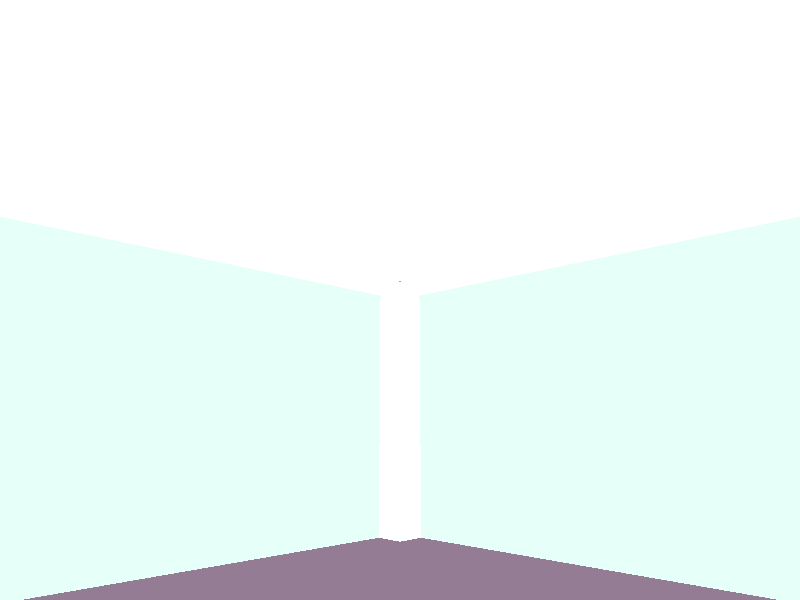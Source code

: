 //  PALACE //

//  VERSION :

    #version 3.7;

//  INCLUDES :

    #include "colors.inc"
    #include "textures.inc"

//  PARAMETRAGE GLOBAL

    global_settings { 

        assumed_gamma 1.0 

    }

//  CAMERA :

    //  POINT DE VUE 1 :
        //
        //      camera {
        // 
        //          //  Position :
        // 
        //              location <5, 1.75, -15>
        //     
        //          //  Direction :
        // 
        //              look_at <10, 2.5, 10>
        // 
        //          //  Ouverture :
        // 
        //              aperture 1.0
        // 
        //          //  Floue :
        // 
        //              blur_samples 100
        // 
        //          //  Focale :
        // 
        //              focal_point <10, 5, 0>
        // 
        //     }

    //  POINT DE VUE PIECE 1 :

        //  Centre vers pilier :

            camera {

                //  Position :

                    location <7.5, 1.75, 7.5>

                //  Direction :

                    look_at <0, 4, 0>
                    
            }

//  SOURCES DE LUMIERES :

    //  Source 1 :

        light_source {

            //  Position :

                <15, 10, -5>

            //  Couleur :

                rgb <1, 1, 1>
        }

    //  Source lumières bâtiment 1

        //  Pièce 1 :

            //  Plafonniers :

                //  Planfonnier 1 :

                    light_source {

                        //  Position :

                            <1, 3.85, 1>

                        //  Couleur :

                            rgb <1, 1, 1>
                    }

//  PAYSAGES :

    //  Ciel :

        sky_sphere {
	
	    //  Couleur :
    	
    	    pigment {

    	        // color LightBlue
    	    
    	        gradient y
    	        color_map {

    	            [0.00 color rgb <0.47, 0.86, 1> ]
    	            [0.20 color rgb <0.20, 0.59, 1> ]

    	        }
    	    }

    	//  Texture :


        }

    //  Sol :

        plane {

            //  Référence :

                y

            //  Epaisseur :

                0

            //  Couleur :

                pigment {

                    rgb <0, 1, 0> // Vert

                }
        }

//  BATIMENTS :

    //  Batiment 1 :

        // Pièce 1:

            //  Plancher :
    
                box {
    
                    //  Position coin 1 :
    
                        <0, 0, 0>,
    
                    //  Position coin 2 :
    
                        <15, 0.010, 15>
    
                    //  Couleur :

                        pigment {
    
                            rgb <.3, .2, .3>
    
                        }
                }

            //  Pilier :

                box {

                    //  Position coin 1 :
                
                        <0, 0, 0>,

                    //  Position coin 2 :

                        <0.5, 4, 0.5>

                    //  Couleur :

                        pigment {

                            rgb <1, 1, 1>

                        }
                }

            //  Mur 1 :

                difference {

                    box {
    
                        //  Position coin 1 :
    
                            <0, 0, 14.75>,
    
                        //  Position coin 2 :
    
                            <15.25, 4, 15.25>
    
                        //  Couleur :
    
                            pigment {
    
                                rgb <1, 1, 1>

                            }
                    }

                    box {

                        //  Corner 1 :

                            <4, 0, 14.75>,

                        //  Corner 2 :

                            <6, 2, 15.25>

                    }
                }

            //  Mur 2 :

                box {

                    //  Position coin 1 :

                        <14.75, 0, 0>,

                    //  Position coin 2 :

                        <15.25, 4, 15.25>

                    //  Couleur :

                        pigment {

                            rgb <1, 1, 1>

                        }
                }

            //  Face vitrée 1 :

                //  Vitre 1 :

                    box {
    
                        //  Position coin 1 :
    
                            <0.5, 0.01, 0>,
    
                        //  Position coin 2 :
    
                            <5, 4, 0.02>
    
                        //  Couleur :
    
                            // pigment {
                            //
                            //     rgb <0, 0, 1>
                            //
                            // }
    
                        //  Texture :
    
                            texture {
    
                                Green_Glass
    
                            }
    
                        //  Refraction
    
                            interior {
    
                                ior 1.5
                            }
                    }

                //  Vitre 2 :

                    box {
    
                        //  Position coin 1 :
    
                            <5, 0.01, 0>,
    
                        //  Position coin 2 :
    
                            <10, 4, 0.02>
    
                        //  Couleur :
    
                            // pigment {
                            //
                            //     rgb <0, 0, 1>
                            //
                            // }
    
                        //  Texture :
    
                            texture {
    
                                Green_Glass
    
                            }
    
                        //  Refraction
    
                            interior {
    
                                ior 1.5
                            }
                    }

                //  Vitre 3 :

                    box {
    
                        //  Position coin 1 :
    
                            <10, 0.01, 0>,
    
                        //  Position coin 2 :
    
                            <14.75, 4, 0.02>
    
                        //  Couleur :
    
                            // pigment {
                            //
                            //     rgb <0, 0, 1>
                            //
                            // }
    
                        //  Texture :
    
                            texture {
    
                                Green_Glass
    
                            }
    
                        //  Refraction
    
                            interior {
    
                                ior 1.5
                            }
                    }

                //  Joint 1 :

                    box {

                        //  Corner 1 :

                            <4.995, 0.010, -0.001>,

                        //  Corner 2 :
                        
                            <5.005, 4, 0.003>

                        //  Couleur :

                            pigment {

                                rgb <0, 0, 0>

                            }

                    }

                //  Joint 2 :

                    box {

                        //  Corner 1 :

                            <9.995, 0.010, -0.001>,

                        //  Corner 2 :
                        
                            <10.005, 4, 0.003>

                        //  Couleur :

                            pigment {

                                rgb <0, 0, 0>

                            }

                    }

            //  Face vitrée 2 :

                //  Vitre 1 :

                    box {
    
                        //  Position coin 1 :
    
                            <0, 0, 0.5>,
    
                        //  Position coin 2 :
    
                            <0.02, 4, 5>
    
                        //  Couleur :
    
                            // pigment {
                            //
                            //     rgb <0, 0, 1>
                            //
                            // }
    
                        //  Texture :
    
                            texture {
    
                                Green_Glass
                            }
    
                        //  Refraction
    
                            interior {
    
                                ior 1.5
                            }
                    }

                //  Vitre 2 :

                    box {
    
                        //  Position coin 1 :
    
                            <0, 0, 5>,
    
                        //  Position coin 2 :
    
                            <0.02, 4, 10>
    
                        //  Couleur :
    
                            // pigment {
                            //
                            //     rgb <0, 0, 1>
                            //
                            // }
    
                        //  Texture :
    
                            texture {
    
                                Green_Glass
                            }
    
                        //  Refraction
    
                            interior {
    
                                ior 1.5
                            }
                    }

                //  Vitre 3 :

                    box {
    
                        //  Position coin 1 :
    
                            <0, 0, 10>,
    
                        //  Position coin 2 :
    
                            <0.02, 4, 14.75>
    
                        //  Couleur :
    
                            // pigment {
                            //
                            //     rgb <0, 0, 1>
                            //
                            // }
    
                        //  Texture :
    
                            texture {
    
                                Green_Glass
                            }
    
                        //  Refraction
    
                            interior {
    
                                ior 1.5
                            }
                    }
                
                //  Joint 1 :

                    box {

                        //  Corner 1 :

                            <-0.001, 0.010, 4.995>,

                        //  Corner 2 :
                        
                            <0.003, 4, 5.005>

                        //  Couleur :

                            pigment {

                                rgb <0, 0, 0>

                            }

                    }

                //  Joint 2 :

                    box {

                        //  Corner 1 :

                            <-0.001, 0.010, 9.995>,

                        //  Corner 2 :
                        
                            <0.003, 4, 10.005>

                        //  Couleur :

                            pigment {

                                rgb <0, 0, 0>

                            }

                    }

            //  Plafond :

                box {

                    //  Corner 1 :

                        <0, 4, 0>,

                    //  Corner 2 :

                        <15, 5, 15>

                    //  Color :

                        pigment {

                            rgb <1, 1, 1>

                        }
                }

            //  Lumières :

                union {

                    cone {

                        //  Etrêmité 1

                            //  Position :

                                <0, 0, 0>,

                            //  Rayon : 

                                0.01

                        //  Extrêmité 2 :

                            //  Position :

                                <0, -0.005, 0>,

                            //  Rayon :

                                0.008

                        //  Couleur :
                        
                            pigment {

                                rgb <.5, .5, 0>

                            }      
                    }

                    sphere {

                        //  Centre :

                            <0, 0, 0>,

                        //  Rayon :

                            0.005

                        //  Couleur :

                            pigment {

                                rgb <1, 1, 1>

                            }
                    }

                    translate <1, 4, 1>
                }



